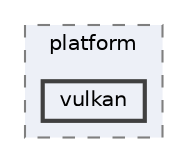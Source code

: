 digraph "source/platform/vulkan"
{
 // LATEX_PDF_SIZE
  bgcolor="transparent";
  edge [fontname=Helvetica,fontsize=10,labelfontname=Helvetica,labelfontsize=10];
  node [fontname=Helvetica,fontsize=10,shape=box,height=0.2,width=0.4];
  compound=true
  subgraph clusterdir_deecb1fcc82e0608460c467d95c3be6b {
    graph [ bgcolor="#edf0f7", pencolor="grey50", label="platform", fontname=Helvetica,fontsize=10 style="filled,dashed", URL="dir_deecb1fcc82e0608460c467d95c3be6b.html",tooltip=""]
  dir_eeeb95dc6944cb3d5d4f14f3fbd473a8 [label="vulkan", fillcolor="#edf0f7", color="grey25", style="filled,bold", URL="dir_eeeb95dc6944cb3d5d4f14f3fbd473a8.html",tooltip=""];
  }
}

